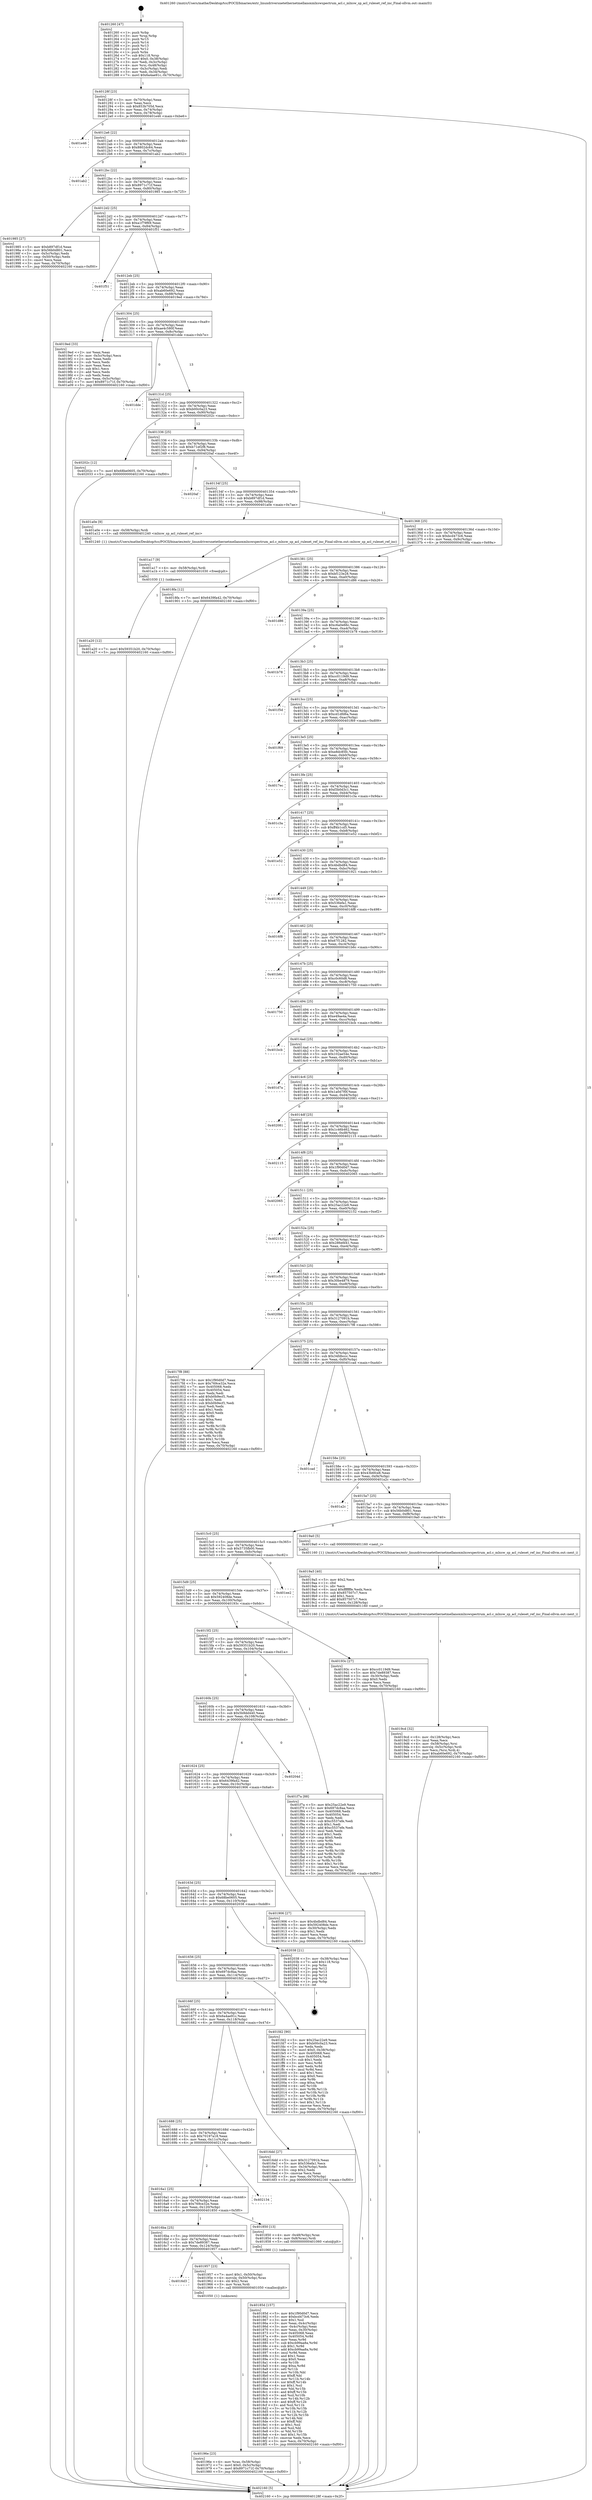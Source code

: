 digraph "0x401260" {
  label = "0x401260 (/mnt/c/Users/mathe/Desktop/tcc/POCII/binaries/extr_linuxdriversnetethernetmellanoxmlxswspectrum_acl.c_mlxsw_sp_acl_ruleset_ref_inc_Final-ollvm.out::main(0))"
  labelloc = "t"
  node[shape=record]

  Entry [label="",width=0.3,height=0.3,shape=circle,fillcolor=black,style=filled]
  "0x40128f" [label="{
     0x40128f [23]\l
     | [instrs]\l
     &nbsp;&nbsp;0x40128f \<+3\>: mov -0x70(%rbp),%eax\l
     &nbsp;&nbsp;0x401292 \<+2\>: mov %eax,%ecx\l
     &nbsp;&nbsp;0x401294 \<+6\>: sub $0x853b705d,%ecx\l
     &nbsp;&nbsp;0x40129a \<+3\>: mov %eax,-0x74(%rbp)\l
     &nbsp;&nbsp;0x40129d \<+3\>: mov %ecx,-0x78(%rbp)\l
     &nbsp;&nbsp;0x4012a0 \<+6\>: je 0000000000401e46 \<main+0xbe6\>\l
  }"]
  "0x401e46" [label="{
     0x401e46\l
  }", style=dashed]
  "0x4012a6" [label="{
     0x4012a6 [22]\l
     | [instrs]\l
     &nbsp;&nbsp;0x4012a6 \<+5\>: jmp 00000000004012ab \<main+0x4b\>\l
     &nbsp;&nbsp;0x4012ab \<+3\>: mov -0x74(%rbp),%eax\l
     &nbsp;&nbsp;0x4012ae \<+5\>: sub $0x8802dc64,%eax\l
     &nbsp;&nbsp;0x4012b3 \<+3\>: mov %eax,-0x7c(%rbp)\l
     &nbsp;&nbsp;0x4012b6 \<+6\>: je 0000000000401ab2 \<main+0x852\>\l
  }"]
  Exit [label="",width=0.3,height=0.3,shape=circle,fillcolor=black,style=filled,peripheries=2]
  "0x401ab2" [label="{
     0x401ab2\l
  }", style=dashed]
  "0x4012bc" [label="{
     0x4012bc [22]\l
     | [instrs]\l
     &nbsp;&nbsp;0x4012bc \<+5\>: jmp 00000000004012c1 \<main+0x61\>\l
     &nbsp;&nbsp;0x4012c1 \<+3\>: mov -0x74(%rbp),%eax\l
     &nbsp;&nbsp;0x4012c4 \<+5\>: sub $0x8971c71f,%eax\l
     &nbsp;&nbsp;0x4012c9 \<+3\>: mov %eax,-0x80(%rbp)\l
     &nbsp;&nbsp;0x4012cc \<+6\>: je 0000000000401985 \<main+0x725\>\l
  }"]
  "0x401a20" [label="{
     0x401a20 [12]\l
     | [instrs]\l
     &nbsp;&nbsp;0x401a20 \<+7\>: movl $0x59351b20,-0x70(%rbp)\l
     &nbsp;&nbsp;0x401a27 \<+5\>: jmp 0000000000402160 \<main+0xf00\>\l
  }"]
  "0x401985" [label="{
     0x401985 [27]\l
     | [instrs]\l
     &nbsp;&nbsp;0x401985 \<+5\>: mov $0xb897df1d,%eax\l
     &nbsp;&nbsp;0x40198a \<+5\>: mov $0x56b0d801,%ecx\l
     &nbsp;&nbsp;0x40198f \<+3\>: mov -0x5c(%rbp),%edx\l
     &nbsp;&nbsp;0x401992 \<+3\>: cmp -0x50(%rbp),%edx\l
     &nbsp;&nbsp;0x401995 \<+3\>: cmovl %ecx,%eax\l
     &nbsp;&nbsp;0x401998 \<+3\>: mov %eax,-0x70(%rbp)\l
     &nbsp;&nbsp;0x40199b \<+5\>: jmp 0000000000402160 \<main+0xf00\>\l
  }"]
  "0x4012d2" [label="{
     0x4012d2 [25]\l
     | [instrs]\l
     &nbsp;&nbsp;0x4012d2 \<+5\>: jmp 00000000004012d7 \<main+0x77\>\l
     &nbsp;&nbsp;0x4012d7 \<+3\>: mov -0x74(%rbp),%eax\l
     &nbsp;&nbsp;0x4012da \<+5\>: sub $0xa1f79f69,%eax\l
     &nbsp;&nbsp;0x4012df \<+6\>: mov %eax,-0x84(%rbp)\l
     &nbsp;&nbsp;0x4012e5 \<+6\>: je 0000000000401f51 \<main+0xcf1\>\l
  }"]
  "0x401a17" [label="{
     0x401a17 [9]\l
     | [instrs]\l
     &nbsp;&nbsp;0x401a17 \<+4\>: mov -0x58(%rbp),%rdi\l
     &nbsp;&nbsp;0x401a1b \<+5\>: call 0000000000401030 \<free@plt\>\l
     | [calls]\l
     &nbsp;&nbsp;0x401030 \{1\} (unknown)\l
  }"]
  "0x401f51" [label="{
     0x401f51\l
  }", style=dashed]
  "0x4012eb" [label="{
     0x4012eb [25]\l
     | [instrs]\l
     &nbsp;&nbsp;0x4012eb \<+5\>: jmp 00000000004012f0 \<main+0x90\>\l
     &nbsp;&nbsp;0x4012f0 \<+3\>: mov -0x74(%rbp),%eax\l
     &nbsp;&nbsp;0x4012f3 \<+5\>: sub $0xab60e692,%eax\l
     &nbsp;&nbsp;0x4012f8 \<+6\>: mov %eax,-0x88(%rbp)\l
     &nbsp;&nbsp;0x4012fe \<+6\>: je 00000000004019ed \<main+0x78d\>\l
  }"]
  "0x4019cd" [label="{
     0x4019cd [32]\l
     | [instrs]\l
     &nbsp;&nbsp;0x4019cd \<+6\>: mov -0x128(%rbp),%ecx\l
     &nbsp;&nbsp;0x4019d3 \<+3\>: imul %eax,%ecx\l
     &nbsp;&nbsp;0x4019d6 \<+4\>: mov -0x58(%rbp),%rsi\l
     &nbsp;&nbsp;0x4019da \<+4\>: movslq -0x5c(%rbp),%rdi\l
     &nbsp;&nbsp;0x4019de \<+3\>: mov %ecx,(%rsi,%rdi,4)\l
     &nbsp;&nbsp;0x4019e1 \<+7\>: movl $0xab60e692,-0x70(%rbp)\l
     &nbsp;&nbsp;0x4019e8 \<+5\>: jmp 0000000000402160 \<main+0xf00\>\l
  }"]
  "0x4019ed" [label="{
     0x4019ed [33]\l
     | [instrs]\l
     &nbsp;&nbsp;0x4019ed \<+2\>: xor %eax,%eax\l
     &nbsp;&nbsp;0x4019ef \<+3\>: mov -0x5c(%rbp),%ecx\l
     &nbsp;&nbsp;0x4019f2 \<+2\>: mov %eax,%edx\l
     &nbsp;&nbsp;0x4019f4 \<+2\>: sub %ecx,%edx\l
     &nbsp;&nbsp;0x4019f6 \<+2\>: mov %eax,%ecx\l
     &nbsp;&nbsp;0x4019f8 \<+3\>: sub $0x1,%ecx\l
     &nbsp;&nbsp;0x4019fb \<+2\>: add %ecx,%edx\l
     &nbsp;&nbsp;0x4019fd \<+2\>: sub %edx,%eax\l
     &nbsp;&nbsp;0x4019ff \<+3\>: mov %eax,-0x5c(%rbp)\l
     &nbsp;&nbsp;0x401a02 \<+7\>: movl $0x8971c71f,-0x70(%rbp)\l
     &nbsp;&nbsp;0x401a09 \<+5\>: jmp 0000000000402160 \<main+0xf00\>\l
  }"]
  "0x401304" [label="{
     0x401304 [25]\l
     | [instrs]\l
     &nbsp;&nbsp;0x401304 \<+5\>: jmp 0000000000401309 \<main+0xa9\>\l
     &nbsp;&nbsp;0x401309 \<+3\>: mov -0x74(%rbp),%eax\l
     &nbsp;&nbsp;0x40130c \<+5\>: sub $0xae4c580f,%eax\l
     &nbsp;&nbsp;0x401311 \<+6\>: mov %eax,-0x8c(%rbp)\l
     &nbsp;&nbsp;0x401317 \<+6\>: je 0000000000401dde \<main+0xb7e\>\l
  }"]
  "0x4019a5" [label="{
     0x4019a5 [40]\l
     | [instrs]\l
     &nbsp;&nbsp;0x4019a5 \<+5\>: mov $0x2,%ecx\l
     &nbsp;&nbsp;0x4019aa \<+1\>: cltd\l
     &nbsp;&nbsp;0x4019ab \<+2\>: idiv %ecx\l
     &nbsp;&nbsp;0x4019ad \<+6\>: imul $0xfffffffe,%edx,%ecx\l
     &nbsp;&nbsp;0x4019b3 \<+6\>: sub $0x857507c7,%ecx\l
     &nbsp;&nbsp;0x4019b9 \<+3\>: add $0x1,%ecx\l
     &nbsp;&nbsp;0x4019bc \<+6\>: add $0x857507c7,%ecx\l
     &nbsp;&nbsp;0x4019c2 \<+6\>: mov %ecx,-0x128(%rbp)\l
     &nbsp;&nbsp;0x4019c8 \<+5\>: call 0000000000401160 \<next_i\>\l
     | [calls]\l
     &nbsp;&nbsp;0x401160 \{1\} (/mnt/c/Users/mathe/Desktop/tcc/POCII/binaries/extr_linuxdriversnetethernetmellanoxmlxswspectrum_acl.c_mlxsw_sp_acl_ruleset_ref_inc_Final-ollvm.out::next_i)\l
  }"]
  "0x401dde" [label="{
     0x401dde\l
  }", style=dashed]
  "0x40131d" [label="{
     0x40131d [25]\l
     | [instrs]\l
     &nbsp;&nbsp;0x40131d \<+5\>: jmp 0000000000401322 \<main+0xc2\>\l
     &nbsp;&nbsp;0x401322 \<+3\>: mov -0x74(%rbp),%eax\l
     &nbsp;&nbsp;0x401325 \<+5\>: sub $0xb00c0a23,%eax\l
     &nbsp;&nbsp;0x40132a \<+6\>: mov %eax,-0x90(%rbp)\l
     &nbsp;&nbsp;0x401330 \<+6\>: je 000000000040202c \<main+0xdcc\>\l
  }"]
  "0x40196e" [label="{
     0x40196e [23]\l
     | [instrs]\l
     &nbsp;&nbsp;0x40196e \<+4\>: mov %rax,-0x58(%rbp)\l
     &nbsp;&nbsp;0x401972 \<+7\>: movl $0x0,-0x5c(%rbp)\l
     &nbsp;&nbsp;0x401979 \<+7\>: movl $0x8971c71f,-0x70(%rbp)\l
     &nbsp;&nbsp;0x401980 \<+5\>: jmp 0000000000402160 \<main+0xf00\>\l
  }"]
  "0x40202c" [label="{
     0x40202c [12]\l
     | [instrs]\l
     &nbsp;&nbsp;0x40202c \<+7\>: movl $0x68be0605,-0x70(%rbp)\l
     &nbsp;&nbsp;0x402033 \<+5\>: jmp 0000000000402160 \<main+0xf00\>\l
  }"]
  "0x401336" [label="{
     0x401336 [25]\l
     | [instrs]\l
     &nbsp;&nbsp;0x401336 \<+5\>: jmp 000000000040133b \<main+0xdb\>\l
     &nbsp;&nbsp;0x40133b \<+3\>: mov -0x74(%rbp),%eax\l
     &nbsp;&nbsp;0x40133e \<+5\>: sub $0xb71ef2f8,%eax\l
     &nbsp;&nbsp;0x401343 \<+6\>: mov %eax,-0x94(%rbp)\l
     &nbsp;&nbsp;0x401349 \<+6\>: je 00000000004020af \<main+0xe4f\>\l
  }"]
  "0x4016d3" [label="{
     0x4016d3\l
  }", style=dashed]
  "0x4020af" [label="{
     0x4020af\l
  }", style=dashed]
  "0x40134f" [label="{
     0x40134f [25]\l
     | [instrs]\l
     &nbsp;&nbsp;0x40134f \<+5\>: jmp 0000000000401354 \<main+0xf4\>\l
     &nbsp;&nbsp;0x401354 \<+3\>: mov -0x74(%rbp),%eax\l
     &nbsp;&nbsp;0x401357 \<+5\>: sub $0xb897df1d,%eax\l
     &nbsp;&nbsp;0x40135c \<+6\>: mov %eax,-0x98(%rbp)\l
     &nbsp;&nbsp;0x401362 \<+6\>: je 0000000000401a0e \<main+0x7ae\>\l
  }"]
  "0x401957" [label="{
     0x401957 [23]\l
     | [instrs]\l
     &nbsp;&nbsp;0x401957 \<+7\>: movl $0x1,-0x50(%rbp)\l
     &nbsp;&nbsp;0x40195e \<+4\>: movslq -0x50(%rbp),%rax\l
     &nbsp;&nbsp;0x401962 \<+4\>: shl $0x2,%rax\l
     &nbsp;&nbsp;0x401966 \<+3\>: mov %rax,%rdi\l
     &nbsp;&nbsp;0x401969 \<+5\>: call 0000000000401050 \<malloc@plt\>\l
     | [calls]\l
     &nbsp;&nbsp;0x401050 \{1\} (unknown)\l
  }"]
  "0x401a0e" [label="{
     0x401a0e [9]\l
     | [instrs]\l
     &nbsp;&nbsp;0x401a0e \<+4\>: mov -0x58(%rbp),%rdi\l
     &nbsp;&nbsp;0x401a12 \<+5\>: call 0000000000401240 \<mlxsw_sp_acl_ruleset_ref_inc\>\l
     | [calls]\l
     &nbsp;&nbsp;0x401240 \{1\} (/mnt/c/Users/mathe/Desktop/tcc/POCII/binaries/extr_linuxdriversnetethernetmellanoxmlxswspectrum_acl.c_mlxsw_sp_acl_ruleset_ref_inc_Final-ollvm.out::mlxsw_sp_acl_ruleset_ref_inc)\l
  }"]
  "0x401368" [label="{
     0x401368 [25]\l
     | [instrs]\l
     &nbsp;&nbsp;0x401368 \<+5\>: jmp 000000000040136d \<main+0x10d\>\l
     &nbsp;&nbsp;0x40136d \<+3\>: mov -0x74(%rbp),%eax\l
     &nbsp;&nbsp;0x401370 \<+5\>: sub $0xbcd473c6,%eax\l
     &nbsp;&nbsp;0x401375 \<+6\>: mov %eax,-0x9c(%rbp)\l
     &nbsp;&nbsp;0x40137b \<+6\>: je 00000000004018fa \<main+0x69a\>\l
  }"]
  "0x40185d" [label="{
     0x40185d [157]\l
     | [instrs]\l
     &nbsp;&nbsp;0x40185d \<+5\>: mov $0x1f90d0d7,%ecx\l
     &nbsp;&nbsp;0x401862 \<+5\>: mov $0xbcd473c6,%edx\l
     &nbsp;&nbsp;0x401867 \<+3\>: mov $0x1,%sil\l
     &nbsp;&nbsp;0x40186a \<+3\>: mov %eax,-0x4c(%rbp)\l
     &nbsp;&nbsp;0x40186d \<+3\>: mov -0x4c(%rbp),%eax\l
     &nbsp;&nbsp;0x401870 \<+3\>: mov %eax,-0x30(%rbp)\l
     &nbsp;&nbsp;0x401873 \<+7\>: mov 0x405068,%eax\l
     &nbsp;&nbsp;0x40187a \<+8\>: mov 0x405054,%r8d\l
     &nbsp;&nbsp;0x401882 \<+3\>: mov %eax,%r9d\l
     &nbsp;&nbsp;0x401885 \<+7\>: sub $0xcb99aa8a,%r9d\l
     &nbsp;&nbsp;0x40188c \<+4\>: sub $0x1,%r9d\l
     &nbsp;&nbsp;0x401890 \<+7\>: add $0xcb99aa8a,%r9d\l
     &nbsp;&nbsp;0x401897 \<+4\>: imul %r9d,%eax\l
     &nbsp;&nbsp;0x40189b \<+3\>: and $0x1,%eax\l
     &nbsp;&nbsp;0x40189e \<+3\>: cmp $0x0,%eax\l
     &nbsp;&nbsp;0x4018a1 \<+4\>: sete %r10b\l
     &nbsp;&nbsp;0x4018a5 \<+4\>: cmp $0xa,%r8d\l
     &nbsp;&nbsp;0x4018a9 \<+4\>: setl %r11b\l
     &nbsp;&nbsp;0x4018ad \<+3\>: mov %r10b,%bl\l
     &nbsp;&nbsp;0x4018b0 \<+3\>: xor $0xff,%bl\l
     &nbsp;&nbsp;0x4018b3 \<+3\>: mov %r11b,%r14b\l
     &nbsp;&nbsp;0x4018b6 \<+4\>: xor $0xff,%r14b\l
     &nbsp;&nbsp;0x4018ba \<+4\>: xor $0x1,%sil\l
     &nbsp;&nbsp;0x4018be \<+3\>: mov %bl,%r15b\l
     &nbsp;&nbsp;0x4018c1 \<+4\>: and $0xff,%r15b\l
     &nbsp;&nbsp;0x4018c5 \<+3\>: and %sil,%r10b\l
     &nbsp;&nbsp;0x4018c8 \<+3\>: mov %r14b,%r12b\l
     &nbsp;&nbsp;0x4018cb \<+4\>: and $0xff,%r12b\l
     &nbsp;&nbsp;0x4018cf \<+3\>: and %sil,%r11b\l
     &nbsp;&nbsp;0x4018d2 \<+3\>: or %r10b,%r15b\l
     &nbsp;&nbsp;0x4018d5 \<+3\>: or %r11b,%r12b\l
     &nbsp;&nbsp;0x4018d8 \<+3\>: xor %r12b,%r15b\l
     &nbsp;&nbsp;0x4018db \<+3\>: or %r14b,%bl\l
     &nbsp;&nbsp;0x4018de \<+3\>: xor $0xff,%bl\l
     &nbsp;&nbsp;0x4018e1 \<+4\>: or $0x1,%sil\l
     &nbsp;&nbsp;0x4018e5 \<+3\>: and %sil,%bl\l
     &nbsp;&nbsp;0x4018e8 \<+3\>: or %bl,%r15b\l
     &nbsp;&nbsp;0x4018eb \<+4\>: test $0x1,%r15b\l
     &nbsp;&nbsp;0x4018ef \<+3\>: cmovne %edx,%ecx\l
     &nbsp;&nbsp;0x4018f2 \<+3\>: mov %ecx,-0x70(%rbp)\l
     &nbsp;&nbsp;0x4018f5 \<+5\>: jmp 0000000000402160 \<main+0xf00\>\l
  }"]
  "0x4018fa" [label="{
     0x4018fa [12]\l
     | [instrs]\l
     &nbsp;&nbsp;0x4018fa \<+7\>: movl $0x6439fa42,-0x70(%rbp)\l
     &nbsp;&nbsp;0x401901 \<+5\>: jmp 0000000000402160 \<main+0xf00\>\l
  }"]
  "0x401381" [label="{
     0x401381 [25]\l
     | [instrs]\l
     &nbsp;&nbsp;0x401381 \<+5\>: jmp 0000000000401386 \<main+0x126\>\l
     &nbsp;&nbsp;0x401386 \<+3\>: mov -0x74(%rbp),%eax\l
     &nbsp;&nbsp;0x401389 \<+5\>: sub $0xbf123e28,%eax\l
     &nbsp;&nbsp;0x40138e \<+6\>: mov %eax,-0xa0(%rbp)\l
     &nbsp;&nbsp;0x401394 \<+6\>: je 0000000000401d86 \<main+0xb26\>\l
  }"]
  "0x4016ba" [label="{
     0x4016ba [25]\l
     | [instrs]\l
     &nbsp;&nbsp;0x4016ba \<+5\>: jmp 00000000004016bf \<main+0x45f\>\l
     &nbsp;&nbsp;0x4016bf \<+3\>: mov -0x74(%rbp),%eax\l
     &nbsp;&nbsp;0x4016c2 \<+5\>: sub $0x7de89387,%eax\l
     &nbsp;&nbsp;0x4016c7 \<+6\>: mov %eax,-0x124(%rbp)\l
     &nbsp;&nbsp;0x4016cd \<+6\>: je 0000000000401957 \<main+0x6f7\>\l
  }"]
  "0x401d86" [label="{
     0x401d86\l
  }", style=dashed]
  "0x40139a" [label="{
     0x40139a [25]\l
     | [instrs]\l
     &nbsp;&nbsp;0x40139a \<+5\>: jmp 000000000040139f \<main+0x13f\>\l
     &nbsp;&nbsp;0x40139f \<+3\>: mov -0x74(%rbp),%eax\l
     &nbsp;&nbsp;0x4013a2 \<+5\>: sub $0xc6a0e66c,%eax\l
     &nbsp;&nbsp;0x4013a7 \<+6\>: mov %eax,-0xa4(%rbp)\l
     &nbsp;&nbsp;0x4013ad \<+6\>: je 0000000000401b78 \<main+0x918\>\l
  }"]
  "0x401850" [label="{
     0x401850 [13]\l
     | [instrs]\l
     &nbsp;&nbsp;0x401850 \<+4\>: mov -0x48(%rbp),%rax\l
     &nbsp;&nbsp;0x401854 \<+4\>: mov 0x8(%rax),%rdi\l
     &nbsp;&nbsp;0x401858 \<+5\>: call 0000000000401060 \<atoi@plt\>\l
     | [calls]\l
     &nbsp;&nbsp;0x401060 \{1\} (unknown)\l
  }"]
  "0x401b78" [label="{
     0x401b78\l
  }", style=dashed]
  "0x4013b3" [label="{
     0x4013b3 [25]\l
     | [instrs]\l
     &nbsp;&nbsp;0x4013b3 \<+5\>: jmp 00000000004013b8 \<main+0x158\>\l
     &nbsp;&nbsp;0x4013b8 \<+3\>: mov -0x74(%rbp),%eax\l
     &nbsp;&nbsp;0x4013bb \<+5\>: sub $0xcc0119d9,%eax\l
     &nbsp;&nbsp;0x4013c0 \<+6\>: mov %eax,-0xa8(%rbp)\l
     &nbsp;&nbsp;0x4013c6 \<+6\>: je 0000000000401f5d \<main+0xcfd\>\l
  }"]
  "0x4016a1" [label="{
     0x4016a1 [25]\l
     | [instrs]\l
     &nbsp;&nbsp;0x4016a1 \<+5\>: jmp 00000000004016a6 \<main+0x446\>\l
     &nbsp;&nbsp;0x4016a6 \<+3\>: mov -0x74(%rbp),%eax\l
     &nbsp;&nbsp;0x4016a9 \<+5\>: sub $0x769ce32e,%eax\l
     &nbsp;&nbsp;0x4016ae \<+6\>: mov %eax,-0x120(%rbp)\l
     &nbsp;&nbsp;0x4016b4 \<+6\>: je 0000000000401850 \<main+0x5f0\>\l
  }"]
  "0x401f5d" [label="{
     0x401f5d\l
  }", style=dashed]
  "0x4013cc" [label="{
     0x4013cc [25]\l
     | [instrs]\l
     &nbsp;&nbsp;0x4013cc \<+5\>: jmp 00000000004013d1 \<main+0x171\>\l
     &nbsp;&nbsp;0x4013d1 \<+3\>: mov -0x74(%rbp),%eax\l
     &nbsp;&nbsp;0x4013d4 \<+5\>: sub $0xcd1dfd6a,%eax\l
     &nbsp;&nbsp;0x4013d9 \<+6\>: mov %eax,-0xac(%rbp)\l
     &nbsp;&nbsp;0x4013df \<+6\>: je 0000000000401f69 \<main+0xd09\>\l
  }"]
  "0x402134" [label="{
     0x402134\l
  }", style=dashed]
  "0x401f69" [label="{
     0x401f69\l
  }", style=dashed]
  "0x4013e5" [label="{
     0x4013e5 [25]\l
     | [instrs]\l
     &nbsp;&nbsp;0x4013e5 \<+5\>: jmp 00000000004013ea \<main+0x18a\>\l
     &nbsp;&nbsp;0x4013ea \<+3\>: mov -0x74(%rbp),%eax\l
     &nbsp;&nbsp;0x4013ed \<+5\>: sub $0xe8dc85fc,%eax\l
     &nbsp;&nbsp;0x4013f2 \<+6\>: mov %eax,-0xb0(%rbp)\l
     &nbsp;&nbsp;0x4013f8 \<+6\>: je 00000000004017ec \<main+0x58c\>\l
  }"]
  "0x401260" [label="{
     0x401260 [47]\l
     | [instrs]\l
     &nbsp;&nbsp;0x401260 \<+1\>: push %rbp\l
     &nbsp;&nbsp;0x401261 \<+3\>: mov %rsp,%rbp\l
     &nbsp;&nbsp;0x401264 \<+2\>: push %r15\l
     &nbsp;&nbsp;0x401266 \<+2\>: push %r14\l
     &nbsp;&nbsp;0x401268 \<+2\>: push %r13\l
     &nbsp;&nbsp;0x40126a \<+2\>: push %r12\l
     &nbsp;&nbsp;0x40126c \<+1\>: push %rbx\l
     &nbsp;&nbsp;0x40126d \<+7\>: sub $0x118,%rsp\l
     &nbsp;&nbsp;0x401274 \<+7\>: movl $0x0,-0x38(%rbp)\l
     &nbsp;&nbsp;0x40127b \<+3\>: mov %edi,-0x3c(%rbp)\l
     &nbsp;&nbsp;0x40127e \<+4\>: mov %rsi,-0x48(%rbp)\l
     &nbsp;&nbsp;0x401282 \<+3\>: mov -0x3c(%rbp),%edi\l
     &nbsp;&nbsp;0x401285 \<+3\>: mov %edi,-0x34(%rbp)\l
     &nbsp;&nbsp;0x401288 \<+7\>: movl $0x6a4ae91c,-0x70(%rbp)\l
  }"]
  "0x4017ec" [label="{
     0x4017ec\l
  }", style=dashed]
  "0x4013fe" [label="{
     0x4013fe [25]\l
     | [instrs]\l
     &nbsp;&nbsp;0x4013fe \<+5\>: jmp 0000000000401403 \<main+0x1a3\>\l
     &nbsp;&nbsp;0x401403 \<+3\>: mov -0x74(%rbp),%eax\l
     &nbsp;&nbsp;0x401406 \<+5\>: sub $0xf3b0d3c1,%eax\l
     &nbsp;&nbsp;0x40140b \<+6\>: mov %eax,-0xb4(%rbp)\l
     &nbsp;&nbsp;0x401411 \<+6\>: je 0000000000401c3a \<main+0x9da\>\l
  }"]
  "0x402160" [label="{
     0x402160 [5]\l
     | [instrs]\l
     &nbsp;&nbsp;0x402160 \<+5\>: jmp 000000000040128f \<main+0x2f\>\l
  }"]
  "0x401c3a" [label="{
     0x401c3a\l
  }", style=dashed]
  "0x401417" [label="{
     0x401417 [25]\l
     | [instrs]\l
     &nbsp;&nbsp;0x401417 \<+5\>: jmp 000000000040141c \<main+0x1bc\>\l
     &nbsp;&nbsp;0x40141c \<+3\>: mov -0x74(%rbp),%eax\l
     &nbsp;&nbsp;0x40141f \<+5\>: sub $0xff4b1cd5,%eax\l
     &nbsp;&nbsp;0x401424 \<+6\>: mov %eax,-0xb8(%rbp)\l
     &nbsp;&nbsp;0x40142a \<+6\>: je 0000000000401e52 \<main+0xbf2\>\l
  }"]
  "0x401688" [label="{
     0x401688 [25]\l
     | [instrs]\l
     &nbsp;&nbsp;0x401688 \<+5\>: jmp 000000000040168d \<main+0x42d\>\l
     &nbsp;&nbsp;0x40168d \<+3\>: mov -0x74(%rbp),%eax\l
     &nbsp;&nbsp;0x401690 \<+5\>: sub $0x70197a18,%eax\l
     &nbsp;&nbsp;0x401695 \<+6\>: mov %eax,-0x11c(%rbp)\l
     &nbsp;&nbsp;0x40169b \<+6\>: je 0000000000402134 \<main+0xed4\>\l
  }"]
  "0x401e52" [label="{
     0x401e52\l
  }", style=dashed]
  "0x401430" [label="{
     0x401430 [25]\l
     | [instrs]\l
     &nbsp;&nbsp;0x401430 \<+5\>: jmp 0000000000401435 \<main+0x1d5\>\l
     &nbsp;&nbsp;0x401435 \<+3\>: mov -0x74(%rbp),%eax\l
     &nbsp;&nbsp;0x401438 \<+5\>: sub $0x4bdbd84,%eax\l
     &nbsp;&nbsp;0x40143d \<+6\>: mov %eax,-0xbc(%rbp)\l
     &nbsp;&nbsp;0x401443 \<+6\>: je 0000000000401921 \<main+0x6c1\>\l
  }"]
  "0x4016dd" [label="{
     0x4016dd [27]\l
     | [instrs]\l
     &nbsp;&nbsp;0x4016dd \<+5\>: mov $0x3127091b,%eax\l
     &nbsp;&nbsp;0x4016e2 \<+5\>: mov $0x536efa1,%ecx\l
     &nbsp;&nbsp;0x4016e7 \<+3\>: mov -0x34(%rbp),%edx\l
     &nbsp;&nbsp;0x4016ea \<+3\>: cmp $0x2,%edx\l
     &nbsp;&nbsp;0x4016ed \<+3\>: cmovne %ecx,%eax\l
     &nbsp;&nbsp;0x4016f0 \<+3\>: mov %eax,-0x70(%rbp)\l
     &nbsp;&nbsp;0x4016f3 \<+5\>: jmp 0000000000402160 \<main+0xf00\>\l
  }"]
  "0x401921" [label="{
     0x401921\l
  }", style=dashed]
  "0x401449" [label="{
     0x401449 [25]\l
     | [instrs]\l
     &nbsp;&nbsp;0x401449 \<+5\>: jmp 000000000040144e \<main+0x1ee\>\l
     &nbsp;&nbsp;0x40144e \<+3\>: mov -0x74(%rbp),%eax\l
     &nbsp;&nbsp;0x401451 \<+5\>: sub $0x536efa1,%eax\l
     &nbsp;&nbsp;0x401456 \<+6\>: mov %eax,-0xc0(%rbp)\l
     &nbsp;&nbsp;0x40145c \<+6\>: je 00000000004016f8 \<main+0x498\>\l
  }"]
  "0x40166f" [label="{
     0x40166f [25]\l
     | [instrs]\l
     &nbsp;&nbsp;0x40166f \<+5\>: jmp 0000000000401674 \<main+0x414\>\l
     &nbsp;&nbsp;0x401674 \<+3\>: mov -0x74(%rbp),%eax\l
     &nbsp;&nbsp;0x401677 \<+5\>: sub $0x6a4ae91c,%eax\l
     &nbsp;&nbsp;0x40167c \<+6\>: mov %eax,-0x118(%rbp)\l
     &nbsp;&nbsp;0x401682 \<+6\>: je 00000000004016dd \<main+0x47d\>\l
  }"]
  "0x4016f8" [label="{
     0x4016f8\l
  }", style=dashed]
  "0x401462" [label="{
     0x401462 [25]\l
     | [instrs]\l
     &nbsp;&nbsp;0x401462 \<+5\>: jmp 0000000000401467 \<main+0x207\>\l
     &nbsp;&nbsp;0x401467 \<+3\>: mov -0x74(%rbp),%eax\l
     &nbsp;&nbsp;0x40146a \<+5\>: sub $0x67f1282,%eax\l
     &nbsp;&nbsp;0x40146f \<+6\>: mov %eax,-0xc4(%rbp)\l
     &nbsp;&nbsp;0x401475 \<+6\>: je 0000000000401b6c \<main+0x90c\>\l
  }"]
  "0x401fd2" [label="{
     0x401fd2 [90]\l
     | [instrs]\l
     &nbsp;&nbsp;0x401fd2 \<+5\>: mov $0x25ac22e9,%eax\l
     &nbsp;&nbsp;0x401fd7 \<+5\>: mov $0xb00c0a23,%ecx\l
     &nbsp;&nbsp;0x401fdc \<+2\>: xor %edx,%edx\l
     &nbsp;&nbsp;0x401fde \<+7\>: movl $0x0,-0x38(%rbp)\l
     &nbsp;&nbsp;0x401fe5 \<+7\>: mov 0x405068,%esi\l
     &nbsp;&nbsp;0x401fec \<+7\>: mov 0x405054,%edi\l
     &nbsp;&nbsp;0x401ff3 \<+3\>: sub $0x1,%edx\l
     &nbsp;&nbsp;0x401ff6 \<+3\>: mov %esi,%r8d\l
     &nbsp;&nbsp;0x401ff9 \<+3\>: add %edx,%r8d\l
     &nbsp;&nbsp;0x401ffc \<+4\>: imul %r8d,%esi\l
     &nbsp;&nbsp;0x402000 \<+3\>: and $0x1,%esi\l
     &nbsp;&nbsp;0x402003 \<+3\>: cmp $0x0,%esi\l
     &nbsp;&nbsp;0x402006 \<+4\>: sete %r9b\l
     &nbsp;&nbsp;0x40200a \<+3\>: cmp $0xa,%edi\l
     &nbsp;&nbsp;0x40200d \<+4\>: setl %r10b\l
     &nbsp;&nbsp;0x402011 \<+3\>: mov %r9b,%r11b\l
     &nbsp;&nbsp;0x402014 \<+3\>: and %r10b,%r11b\l
     &nbsp;&nbsp;0x402017 \<+3\>: xor %r10b,%r9b\l
     &nbsp;&nbsp;0x40201a \<+3\>: or %r9b,%r11b\l
     &nbsp;&nbsp;0x40201d \<+4\>: test $0x1,%r11b\l
     &nbsp;&nbsp;0x402021 \<+3\>: cmovne %ecx,%eax\l
     &nbsp;&nbsp;0x402024 \<+3\>: mov %eax,-0x70(%rbp)\l
     &nbsp;&nbsp;0x402027 \<+5\>: jmp 0000000000402160 \<main+0xf00\>\l
  }"]
  "0x401b6c" [label="{
     0x401b6c\l
  }", style=dashed]
  "0x40147b" [label="{
     0x40147b [25]\l
     | [instrs]\l
     &nbsp;&nbsp;0x40147b \<+5\>: jmp 0000000000401480 \<main+0x220\>\l
     &nbsp;&nbsp;0x401480 \<+3\>: mov -0x74(%rbp),%eax\l
     &nbsp;&nbsp;0x401483 \<+5\>: sub $0xc0c60d8,%eax\l
     &nbsp;&nbsp;0x401488 \<+6\>: mov %eax,-0xc8(%rbp)\l
     &nbsp;&nbsp;0x40148e \<+6\>: je 0000000000401750 \<main+0x4f0\>\l
  }"]
  "0x401656" [label="{
     0x401656 [25]\l
     | [instrs]\l
     &nbsp;&nbsp;0x401656 \<+5\>: jmp 000000000040165b \<main+0x3fb\>\l
     &nbsp;&nbsp;0x40165b \<+3\>: mov -0x74(%rbp),%eax\l
     &nbsp;&nbsp;0x40165e \<+5\>: sub $0x697dc8aa,%eax\l
     &nbsp;&nbsp;0x401663 \<+6\>: mov %eax,-0x114(%rbp)\l
     &nbsp;&nbsp;0x401669 \<+6\>: je 0000000000401fd2 \<main+0xd72\>\l
  }"]
  "0x401750" [label="{
     0x401750\l
  }", style=dashed]
  "0x401494" [label="{
     0x401494 [25]\l
     | [instrs]\l
     &nbsp;&nbsp;0x401494 \<+5\>: jmp 0000000000401499 \<main+0x239\>\l
     &nbsp;&nbsp;0x401499 \<+3\>: mov -0x74(%rbp),%eax\l
     &nbsp;&nbsp;0x40149c \<+5\>: sub $0xe49ae4a,%eax\l
     &nbsp;&nbsp;0x4014a1 \<+6\>: mov %eax,-0xcc(%rbp)\l
     &nbsp;&nbsp;0x4014a7 \<+6\>: je 0000000000401bcb \<main+0x96b\>\l
  }"]
  "0x402038" [label="{
     0x402038 [21]\l
     | [instrs]\l
     &nbsp;&nbsp;0x402038 \<+3\>: mov -0x38(%rbp),%eax\l
     &nbsp;&nbsp;0x40203b \<+7\>: add $0x118,%rsp\l
     &nbsp;&nbsp;0x402042 \<+1\>: pop %rbx\l
     &nbsp;&nbsp;0x402043 \<+2\>: pop %r12\l
     &nbsp;&nbsp;0x402045 \<+2\>: pop %r13\l
     &nbsp;&nbsp;0x402047 \<+2\>: pop %r14\l
     &nbsp;&nbsp;0x402049 \<+2\>: pop %r15\l
     &nbsp;&nbsp;0x40204b \<+1\>: pop %rbp\l
     &nbsp;&nbsp;0x40204c \<+1\>: ret\l
  }"]
  "0x401bcb" [label="{
     0x401bcb\l
  }", style=dashed]
  "0x4014ad" [label="{
     0x4014ad [25]\l
     | [instrs]\l
     &nbsp;&nbsp;0x4014ad \<+5\>: jmp 00000000004014b2 \<main+0x252\>\l
     &nbsp;&nbsp;0x4014b2 \<+3\>: mov -0x74(%rbp),%eax\l
     &nbsp;&nbsp;0x4014b5 \<+5\>: sub $0x102ae54e,%eax\l
     &nbsp;&nbsp;0x4014ba \<+6\>: mov %eax,-0xd0(%rbp)\l
     &nbsp;&nbsp;0x4014c0 \<+6\>: je 0000000000401d7a \<main+0xb1a\>\l
  }"]
  "0x40163d" [label="{
     0x40163d [25]\l
     | [instrs]\l
     &nbsp;&nbsp;0x40163d \<+5\>: jmp 0000000000401642 \<main+0x3e2\>\l
     &nbsp;&nbsp;0x401642 \<+3\>: mov -0x74(%rbp),%eax\l
     &nbsp;&nbsp;0x401645 \<+5\>: sub $0x68be0605,%eax\l
     &nbsp;&nbsp;0x40164a \<+6\>: mov %eax,-0x110(%rbp)\l
     &nbsp;&nbsp;0x401650 \<+6\>: je 0000000000402038 \<main+0xdd8\>\l
  }"]
  "0x401d7a" [label="{
     0x401d7a\l
  }", style=dashed]
  "0x4014c6" [label="{
     0x4014c6 [25]\l
     | [instrs]\l
     &nbsp;&nbsp;0x4014c6 \<+5\>: jmp 00000000004014cb \<main+0x26b\>\l
     &nbsp;&nbsp;0x4014cb \<+3\>: mov -0x74(%rbp),%eax\l
     &nbsp;&nbsp;0x4014ce \<+5\>: sub $0x1a0d7f0f,%eax\l
     &nbsp;&nbsp;0x4014d3 \<+6\>: mov %eax,-0xd4(%rbp)\l
     &nbsp;&nbsp;0x4014d9 \<+6\>: je 0000000000402081 \<main+0xe21\>\l
  }"]
  "0x401906" [label="{
     0x401906 [27]\l
     | [instrs]\l
     &nbsp;&nbsp;0x401906 \<+5\>: mov $0x4bdbd84,%eax\l
     &nbsp;&nbsp;0x40190b \<+5\>: mov $0x592408de,%ecx\l
     &nbsp;&nbsp;0x401910 \<+3\>: mov -0x30(%rbp),%edx\l
     &nbsp;&nbsp;0x401913 \<+3\>: cmp $0x1,%edx\l
     &nbsp;&nbsp;0x401916 \<+3\>: cmovl %ecx,%eax\l
     &nbsp;&nbsp;0x401919 \<+3\>: mov %eax,-0x70(%rbp)\l
     &nbsp;&nbsp;0x40191c \<+5\>: jmp 0000000000402160 \<main+0xf00\>\l
  }"]
  "0x402081" [label="{
     0x402081\l
  }", style=dashed]
  "0x4014df" [label="{
     0x4014df [25]\l
     | [instrs]\l
     &nbsp;&nbsp;0x4014df \<+5\>: jmp 00000000004014e4 \<main+0x284\>\l
     &nbsp;&nbsp;0x4014e4 \<+3\>: mov -0x74(%rbp),%eax\l
     &nbsp;&nbsp;0x4014e7 \<+5\>: sub $0x1c46b462,%eax\l
     &nbsp;&nbsp;0x4014ec \<+6\>: mov %eax,-0xd8(%rbp)\l
     &nbsp;&nbsp;0x4014f2 \<+6\>: je 0000000000402115 \<main+0xeb5\>\l
  }"]
  "0x401624" [label="{
     0x401624 [25]\l
     | [instrs]\l
     &nbsp;&nbsp;0x401624 \<+5\>: jmp 0000000000401629 \<main+0x3c9\>\l
     &nbsp;&nbsp;0x401629 \<+3\>: mov -0x74(%rbp),%eax\l
     &nbsp;&nbsp;0x40162c \<+5\>: sub $0x6439fa42,%eax\l
     &nbsp;&nbsp;0x401631 \<+6\>: mov %eax,-0x10c(%rbp)\l
     &nbsp;&nbsp;0x401637 \<+6\>: je 0000000000401906 \<main+0x6a6\>\l
  }"]
  "0x402115" [label="{
     0x402115\l
  }", style=dashed]
  "0x4014f8" [label="{
     0x4014f8 [25]\l
     | [instrs]\l
     &nbsp;&nbsp;0x4014f8 \<+5\>: jmp 00000000004014fd \<main+0x29d\>\l
     &nbsp;&nbsp;0x4014fd \<+3\>: mov -0x74(%rbp),%eax\l
     &nbsp;&nbsp;0x401500 \<+5\>: sub $0x1f90d0d7,%eax\l
     &nbsp;&nbsp;0x401505 \<+6\>: mov %eax,-0xdc(%rbp)\l
     &nbsp;&nbsp;0x40150b \<+6\>: je 0000000000402065 \<main+0xe05\>\l
  }"]
  "0x40204d" [label="{
     0x40204d\l
  }", style=dashed]
  "0x402065" [label="{
     0x402065\l
  }", style=dashed]
  "0x401511" [label="{
     0x401511 [25]\l
     | [instrs]\l
     &nbsp;&nbsp;0x401511 \<+5\>: jmp 0000000000401516 \<main+0x2b6\>\l
     &nbsp;&nbsp;0x401516 \<+3\>: mov -0x74(%rbp),%eax\l
     &nbsp;&nbsp;0x401519 \<+5\>: sub $0x25ac22e9,%eax\l
     &nbsp;&nbsp;0x40151e \<+6\>: mov %eax,-0xe0(%rbp)\l
     &nbsp;&nbsp;0x401524 \<+6\>: je 0000000000402152 \<main+0xef2\>\l
  }"]
  "0x40160b" [label="{
     0x40160b [25]\l
     | [instrs]\l
     &nbsp;&nbsp;0x40160b \<+5\>: jmp 0000000000401610 \<main+0x3b0\>\l
     &nbsp;&nbsp;0x401610 \<+3\>: mov -0x74(%rbp),%eax\l
     &nbsp;&nbsp;0x401613 \<+5\>: sub $0x5b9dd440,%eax\l
     &nbsp;&nbsp;0x401618 \<+6\>: mov %eax,-0x108(%rbp)\l
     &nbsp;&nbsp;0x40161e \<+6\>: je 000000000040204d \<main+0xded\>\l
  }"]
  "0x402152" [label="{
     0x402152\l
  }", style=dashed]
  "0x40152a" [label="{
     0x40152a [25]\l
     | [instrs]\l
     &nbsp;&nbsp;0x40152a \<+5\>: jmp 000000000040152f \<main+0x2cf\>\l
     &nbsp;&nbsp;0x40152f \<+3\>: mov -0x74(%rbp),%eax\l
     &nbsp;&nbsp;0x401532 \<+5\>: sub $0x286efd41,%eax\l
     &nbsp;&nbsp;0x401537 \<+6\>: mov %eax,-0xe4(%rbp)\l
     &nbsp;&nbsp;0x40153d \<+6\>: je 0000000000401c55 \<main+0x9f5\>\l
  }"]
  "0x401f7a" [label="{
     0x401f7a [88]\l
     | [instrs]\l
     &nbsp;&nbsp;0x401f7a \<+5\>: mov $0x25ac22e9,%eax\l
     &nbsp;&nbsp;0x401f7f \<+5\>: mov $0x697dc8aa,%ecx\l
     &nbsp;&nbsp;0x401f84 \<+7\>: mov 0x405068,%edx\l
     &nbsp;&nbsp;0x401f8b \<+7\>: mov 0x405054,%esi\l
     &nbsp;&nbsp;0x401f92 \<+2\>: mov %edx,%edi\l
     &nbsp;&nbsp;0x401f94 \<+6\>: sub $0xc5537efe,%edi\l
     &nbsp;&nbsp;0x401f9a \<+3\>: sub $0x1,%edi\l
     &nbsp;&nbsp;0x401f9d \<+6\>: add $0xc5537efe,%edi\l
     &nbsp;&nbsp;0x401fa3 \<+3\>: imul %edi,%edx\l
     &nbsp;&nbsp;0x401fa6 \<+3\>: and $0x1,%edx\l
     &nbsp;&nbsp;0x401fa9 \<+3\>: cmp $0x0,%edx\l
     &nbsp;&nbsp;0x401fac \<+4\>: sete %r8b\l
     &nbsp;&nbsp;0x401fb0 \<+3\>: cmp $0xa,%esi\l
     &nbsp;&nbsp;0x401fb3 \<+4\>: setl %r9b\l
     &nbsp;&nbsp;0x401fb7 \<+3\>: mov %r8b,%r10b\l
     &nbsp;&nbsp;0x401fba \<+3\>: and %r9b,%r10b\l
     &nbsp;&nbsp;0x401fbd \<+3\>: xor %r9b,%r8b\l
     &nbsp;&nbsp;0x401fc0 \<+3\>: or %r8b,%r10b\l
     &nbsp;&nbsp;0x401fc3 \<+4\>: test $0x1,%r10b\l
     &nbsp;&nbsp;0x401fc7 \<+3\>: cmovne %ecx,%eax\l
     &nbsp;&nbsp;0x401fca \<+3\>: mov %eax,-0x70(%rbp)\l
     &nbsp;&nbsp;0x401fcd \<+5\>: jmp 0000000000402160 \<main+0xf00\>\l
  }"]
  "0x401c55" [label="{
     0x401c55\l
  }", style=dashed]
  "0x401543" [label="{
     0x401543 [25]\l
     | [instrs]\l
     &nbsp;&nbsp;0x401543 \<+5\>: jmp 0000000000401548 \<main+0x2e8\>\l
     &nbsp;&nbsp;0x401548 \<+3\>: mov -0x74(%rbp),%eax\l
     &nbsp;&nbsp;0x40154b \<+5\>: sub $0x30be4879,%eax\l
     &nbsp;&nbsp;0x401550 \<+6\>: mov %eax,-0xe8(%rbp)\l
     &nbsp;&nbsp;0x401556 \<+6\>: je 00000000004020bb \<main+0xe5b\>\l
  }"]
  "0x4015f2" [label="{
     0x4015f2 [25]\l
     | [instrs]\l
     &nbsp;&nbsp;0x4015f2 \<+5\>: jmp 00000000004015f7 \<main+0x397\>\l
     &nbsp;&nbsp;0x4015f7 \<+3\>: mov -0x74(%rbp),%eax\l
     &nbsp;&nbsp;0x4015fa \<+5\>: sub $0x59351b20,%eax\l
     &nbsp;&nbsp;0x4015ff \<+6\>: mov %eax,-0x104(%rbp)\l
     &nbsp;&nbsp;0x401605 \<+6\>: je 0000000000401f7a \<main+0xd1a\>\l
  }"]
  "0x4020bb" [label="{
     0x4020bb\l
  }", style=dashed]
  "0x40155c" [label="{
     0x40155c [25]\l
     | [instrs]\l
     &nbsp;&nbsp;0x40155c \<+5\>: jmp 0000000000401561 \<main+0x301\>\l
     &nbsp;&nbsp;0x401561 \<+3\>: mov -0x74(%rbp),%eax\l
     &nbsp;&nbsp;0x401564 \<+5\>: sub $0x3127091b,%eax\l
     &nbsp;&nbsp;0x401569 \<+6\>: mov %eax,-0xec(%rbp)\l
     &nbsp;&nbsp;0x40156f \<+6\>: je 00000000004017f8 \<main+0x598\>\l
  }"]
  "0x40193c" [label="{
     0x40193c [27]\l
     | [instrs]\l
     &nbsp;&nbsp;0x40193c \<+5\>: mov $0xcc0119d9,%eax\l
     &nbsp;&nbsp;0x401941 \<+5\>: mov $0x7de89387,%ecx\l
     &nbsp;&nbsp;0x401946 \<+3\>: mov -0x30(%rbp),%edx\l
     &nbsp;&nbsp;0x401949 \<+3\>: cmp $0x0,%edx\l
     &nbsp;&nbsp;0x40194c \<+3\>: cmove %ecx,%eax\l
     &nbsp;&nbsp;0x40194f \<+3\>: mov %eax,-0x70(%rbp)\l
     &nbsp;&nbsp;0x401952 \<+5\>: jmp 0000000000402160 \<main+0xf00\>\l
  }"]
  "0x4017f8" [label="{
     0x4017f8 [88]\l
     | [instrs]\l
     &nbsp;&nbsp;0x4017f8 \<+5\>: mov $0x1f90d0d7,%eax\l
     &nbsp;&nbsp;0x4017fd \<+5\>: mov $0x769ce32e,%ecx\l
     &nbsp;&nbsp;0x401802 \<+7\>: mov 0x405068,%edx\l
     &nbsp;&nbsp;0x401809 \<+7\>: mov 0x405054,%esi\l
     &nbsp;&nbsp;0x401810 \<+2\>: mov %edx,%edi\l
     &nbsp;&nbsp;0x401812 \<+6\>: add $0xb0b9ecf1,%edi\l
     &nbsp;&nbsp;0x401818 \<+3\>: sub $0x1,%edi\l
     &nbsp;&nbsp;0x40181b \<+6\>: sub $0xb0b9ecf1,%edi\l
     &nbsp;&nbsp;0x401821 \<+3\>: imul %edi,%edx\l
     &nbsp;&nbsp;0x401824 \<+3\>: and $0x1,%edx\l
     &nbsp;&nbsp;0x401827 \<+3\>: cmp $0x0,%edx\l
     &nbsp;&nbsp;0x40182a \<+4\>: sete %r8b\l
     &nbsp;&nbsp;0x40182e \<+3\>: cmp $0xa,%esi\l
     &nbsp;&nbsp;0x401831 \<+4\>: setl %r9b\l
     &nbsp;&nbsp;0x401835 \<+3\>: mov %r8b,%r10b\l
     &nbsp;&nbsp;0x401838 \<+3\>: and %r9b,%r10b\l
     &nbsp;&nbsp;0x40183b \<+3\>: xor %r9b,%r8b\l
     &nbsp;&nbsp;0x40183e \<+3\>: or %r8b,%r10b\l
     &nbsp;&nbsp;0x401841 \<+4\>: test $0x1,%r10b\l
     &nbsp;&nbsp;0x401845 \<+3\>: cmovne %ecx,%eax\l
     &nbsp;&nbsp;0x401848 \<+3\>: mov %eax,-0x70(%rbp)\l
     &nbsp;&nbsp;0x40184b \<+5\>: jmp 0000000000402160 \<main+0xf00\>\l
  }"]
  "0x401575" [label="{
     0x401575 [25]\l
     | [instrs]\l
     &nbsp;&nbsp;0x401575 \<+5\>: jmp 000000000040157a \<main+0x31a\>\l
     &nbsp;&nbsp;0x40157a \<+3\>: mov -0x74(%rbp),%eax\l
     &nbsp;&nbsp;0x40157d \<+5\>: sub $0x34fdbccc,%eax\l
     &nbsp;&nbsp;0x401582 \<+6\>: mov %eax,-0xf0(%rbp)\l
     &nbsp;&nbsp;0x401588 \<+6\>: je 0000000000401cad \<main+0xa4d\>\l
  }"]
  "0x4015d9" [label="{
     0x4015d9 [25]\l
     | [instrs]\l
     &nbsp;&nbsp;0x4015d9 \<+5\>: jmp 00000000004015de \<main+0x37e\>\l
     &nbsp;&nbsp;0x4015de \<+3\>: mov -0x74(%rbp),%eax\l
     &nbsp;&nbsp;0x4015e1 \<+5\>: sub $0x592408de,%eax\l
     &nbsp;&nbsp;0x4015e6 \<+6\>: mov %eax,-0x100(%rbp)\l
     &nbsp;&nbsp;0x4015ec \<+6\>: je 000000000040193c \<main+0x6dc\>\l
  }"]
  "0x401cad" [label="{
     0x401cad\l
  }", style=dashed]
  "0x40158e" [label="{
     0x40158e [25]\l
     | [instrs]\l
     &nbsp;&nbsp;0x40158e \<+5\>: jmp 0000000000401593 \<main+0x333\>\l
     &nbsp;&nbsp;0x401593 \<+3\>: mov -0x74(%rbp),%eax\l
     &nbsp;&nbsp;0x401596 \<+5\>: sub $0x43b6fce8,%eax\l
     &nbsp;&nbsp;0x40159b \<+6\>: mov %eax,-0xf4(%rbp)\l
     &nbsp;&nbsp;0x4015a1 \<+6\>: je 0000000000401a2c \<main+0x7cc\>\l
  }"]
  "0x401ee2" [label="{
     0x401ee2\l
  }", style=dashed]
  "0x401a2c" [label="{
     0x401a2c\l
  }", style=dashed]
  "0x4015a7" [label="{
     0x4015a7 [25]\l
     | [instrs]\l
     &nbsp;&nbsp;0x4015a7 \<+5\>: jmp 00000000004015ac \<main+0x34c\>\l
     &nbsp;&nbsp;0x4015ac \<+3\>: mov -0x74(%rbp),%eax\l
     &nbsp;&nbsp;0x4015af \<+5\>: sub $0x56b0d801,%eax\l
     &nbsp;&nbsp;0x4015b4 \<+6\>: mov %eax,-0xf8(%rbp)\l
     &nbsp;&nbsp;0x4015ba \<+6\>: je 00000000004019a0 \<main+0x740\>\l
  }"]
  "0x4015c0" [label="{
     0x4015c0 [25]\l
     | [instrs]\l
     &nbsp;&nbsp;0x4015c0 \<+5\>: jmp 00000000004015c5 \<main+0x365\>\l
     &nbsp;&nbsp;0x4015c5 \<+3\>: mov -0x74(%rbp),%eax\l
     &nbsp;&nbsp;0x4015c8 \<+5\>: sub $0x5735fb00,%eax\l
     &nbsp;&nbsp;0x4015cd \<+6\>: mov %eax,-0xfc(%rbp)\l
     &nbsp;&nbsp;0x4015d3 \<+6\>: je 0000000000401ee2 \<main+0xc82\>\l
  }"]
  "0x4019a0" [label="{
     0x4019a0 [5]\l
     | [instrs]\l
     &nbsp;&nbsp;0x4019a0 \<+5\>: call 0000000000401160 \<next_i\>\l
     | [calls]\l
     &nbsp;&nbsp;0x401160 \{1\} (/mnt/c/Users/mathe/Desktop/tcc/POCII/binaries/extr_linuxdriversnetethernetmellanoxmlxswspectrum_acl.c_mlxsw_sp_acl_ruleset_ref_inc_Final-ollvm.out::next_i)\l
  }"]
  Entry -> "0x401260" [label=" 1"]
  "0x40128f" -> "0x401e46" [label=" 0"]
  "0x40128f" -> "0x4012a6" [label=" 16"]
  "0x402038" -> Exit [label=" 1"]
  "0x4012a6" -> "0x401ab2" [label=" 0"]
  "0x4012a6" -> "0x4012bc" [label=" 16"]
  "0x40202c" -> "0x402160" [label=" 1"]
  "0x4012bc" -> "0x401985" [label=" 2"]
  "0x4012bc" -> "0x4012d2" [label=" 14"]
  "0x401fd2" -> "0x402160" [label=" 1"]
  "0x4012d2" -> "0x401f51" [label=" 0"]
  "0x4012d2" -> "0x4012eb" [label=" 14"]
  "0x401f7a" -> "0x402160" [label=" 1"]
  "0x4012eb" -> "0x4019ed" [label=" 1"]
  "0x4012eb" -> "0x401304" [label=" 13"]
  "0x401a20" -> "0x402160" [label=" 1"]
  "0x401304" -> "0x401dde" [label=" 0"]
  "0x401304" -> "0x40131d" [label=" 13"]
  "0x401a17" -> "0x401a20" [label=" 1"]
  "0x40131d" -> "0x40202c" [label=" 1"]
  "0x40131d" -> "0x401336" [label=" 12"]
  "0x401a0e" -> "0x401a17" [label=" 1"]
  "0x401336" -> "0x4020af" [label=" 0"]
  "0x401336" -> "0x40134f" [label=" 12"]
  "0x4019ed" -> "0x402160" [label=" 1"]
  "0x40134f" -> "0x401a0e" [label=" 1"]
  "0x40134f" -> "0x401368" [label=" 11"]
  "0x4019cd" -> "0x402160" [label=" 1"]
  "0x401368" -> "0x4018fa" [label=" 1"]
  "0x401368" -> "0x401381" [label=" 10"]
  "0x4019a0" -> "0x4019a5" [label=" 1"]
  "0x401381" -> "0x401d86" [label=" 0"]
  "0x401381" -> "0x40139a" [label=" 10"]
  "0x401985" -> "0x402160" [label=" 2"]
  "0x40139a" -> "0x401b78" [label=" 0"]
  "0x40139a" -> "0x4013b3" [label=" 10"]
  "0x40196e" -> "0x402160" [label=" 1"]
  "0x4013b3" -> "0x401f5d" [label=" 0"]
  "0x4013b3" -> "0x4013cc" [label=" 10"]
  "0x4016ba" -> "0x4016d3" [label=" 0"]
  "0x4013cc" -> "0x401f69" [label=" 0"]
  "0x4013cc" -> "0x4013e5" [label=" 10"]
  "0x4016ba" -> "0x401957" [label=" 1"]
  "0x4013e5" -> "0x4017ec" [label=" 0"]
  "0x4013e5" -> "0x4013fe" [label=" 10"]
  "0x40193c" -> "0x402160" [label=" 1"]
  "0x4013fe" -> "0x401c3a" [label=" 0"]
  "0x4013fe" -> "0x401417" [label=" 10"]
  "0x401906" -> "0x402160" [label=" 1"]
  "0x401417" -> "0x401e52" [label=" 0"]
  "0x401417" -> "0x401430" [label=" 10"]
  "0x4018fa" -> "0x402160" [label=" 1"]
  "0x401430" -> "0x401921" [label=" 0"]
  "0x401430" -> "0x401449" [label=" 10"]
  "0x40185d" -> "0x402160" [label=" 1"]
  "0x401449" -> "0x4016f8" [label=" 0"]
  "0x401449" -> "0x401462" [label=" 10"]
  "0x4016a1" -> "0x4016ba" [label=" 1"]
  "0x401462" -> "0x401b6c" [label=" 0"]
  "0x401462" -> "0x40147b" [label=" 10"]
  "0x4016a1" -> "0x401850" [label=" 1"]
  "0x40147b" -> "0x401750" [label=" 0"]
  "0x40147b" -> "0x401494" [label=" 10"]
  "0x401688" -> "0x4016a1" [label=" 2"]
  "0x401494" -> "0x401bcb" [label=" 0"]
  "0x401494" -> "0x4014ad" [label=" 10"]
  "0x401688" -> "0x402134" [label=" 0"]
  "0x4014ad" -> "0x401d7a" [label=" 0"]
  "0x4014ad" -> "0x4014c6" [label=" 10"]
  "0x4017f8" -> "0x402160" [label=" 1"]
  "0x4014c6" -> "0x402081" [label=" 0"]
  "0x4014c6" -> "0x4014df" [label=" 10"]
  "0x402160" -> "0x40128f" [label=" 15"]
  "0x4014df" -> "0x402115" [label=" 0"]
  "0x4014df" -> "0x4014f8" [label=" 10"]
  "0x4016dd" -> "0x402160" [label=" 1"]
  "0x4014f8" -> "0x402065" [label=" 0"]
  "0x4014f8" -> "0x401511" [label=" 10"]
  "0x40166f" -> "0x401688" [label=" 2"]
  "0x401511" -> "0x402152" [label=" 0"]
  "0x401511" -> "0x40152a" [label=" 10"]
  "0x401850" -> "0x40185d" [label=" 1"]
  "0x40152a" -> "0x401c55" [label=" 0"]
  "0x40152a" -> "0x401543" [label=" 10"]
  "0x401656" -> "0x40166f" [label=" 3"]
  "0x401543" -> "0x4020bb" [label=" 0"]
  "0x401543" -> "0x40155c" [label=" 10"]
  "0x401957" -> "0x40196e" [label=" 1"]
  "0x40155c" -> "0x4017f8" [label=" 1"]
  "0x40155c" -> "0x401575" [label=" 9"]
  "0x40163d" -> "0x401656" [label=" 4"]
  "0x401575" -> "0x401cad" [label=" 0"]
  "0x401575" -> "0x40158e" [label=" 9"]
  "0x4019a5" -> "0x4019cd" [label=" 1"]
  "0x40158e" -> "0x401a2c" [label=" 0"]
  "0x40158e" -> "0x4015a7" [label=" 9"]
  "0x401624" -> "0x40163d" [label=" 5"]
  "0x4015a7" -> "0x4019a0" [label=" 1"]
  "0x4015a7" -> "0x4015c0" [label=" 8"]
  "0x401624" -> "0x401906" [label=" 1"]
  "0x4015c0" -> "0x401ee2" [label=" 0"]
  "0x4015c0" -> "0x4015d9" [label=" 8"]
  "0x40163d" -> "0x402038" [label=" 1"]
  "0x4015d9" -> "0x40193c" [label=" 1"]
  "0x4015d9" -> "0x4015f2" [label=" 7"]
  "0x401656" -> "0x401fd2" [label=" 1"]
  "0x4015f2" -> "0x401f7a" [label=" 1"]
  "0x4015f2" -> "0x40160b" [label=" 6"]
  "0x40166f" -> "0x4016dd" [label=" 1"]
  "0x40160b" -> "0x40204d" [label=" 0"]
  "0x40160b" -> "0x401624" [label=" 6"]
  "0x401260" -> "0x40128f" [label=" 1"]
}
